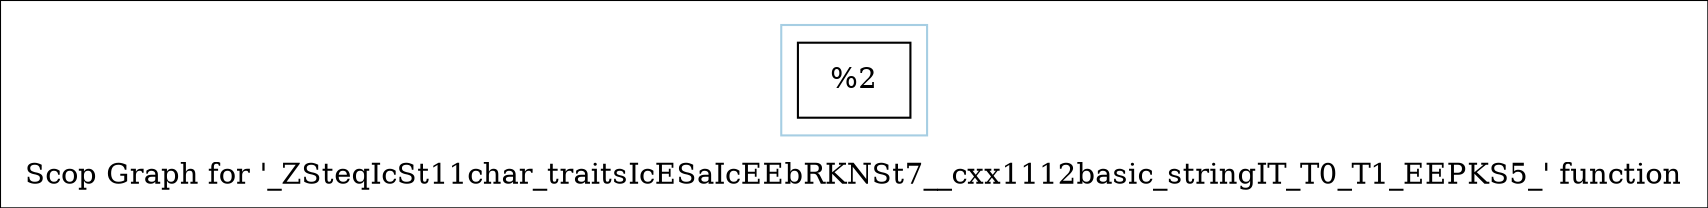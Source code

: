 digraph "Scop Graph for '_ZSteqIcSt11char_traitsIcESaIcEEbRKNSt7__cxx1112basic_stringIT_T0_T1_EEPKS5_' function" {
	label="Scop Graph for '_ZSteqIcSt11char_traitsIcESaIcEEbRKNSt7__cxx1112basic_stringIT_T0_T1_EEPKS5_' function";

	Node0x9377d0 [shape=record,label="{%2}"];
	colorscheme = "paired12"
        subgraph cluster_0x92c210 {
          label = "";
          style = solid;
          color = 1
          Node0x9377d0;
        }
}

